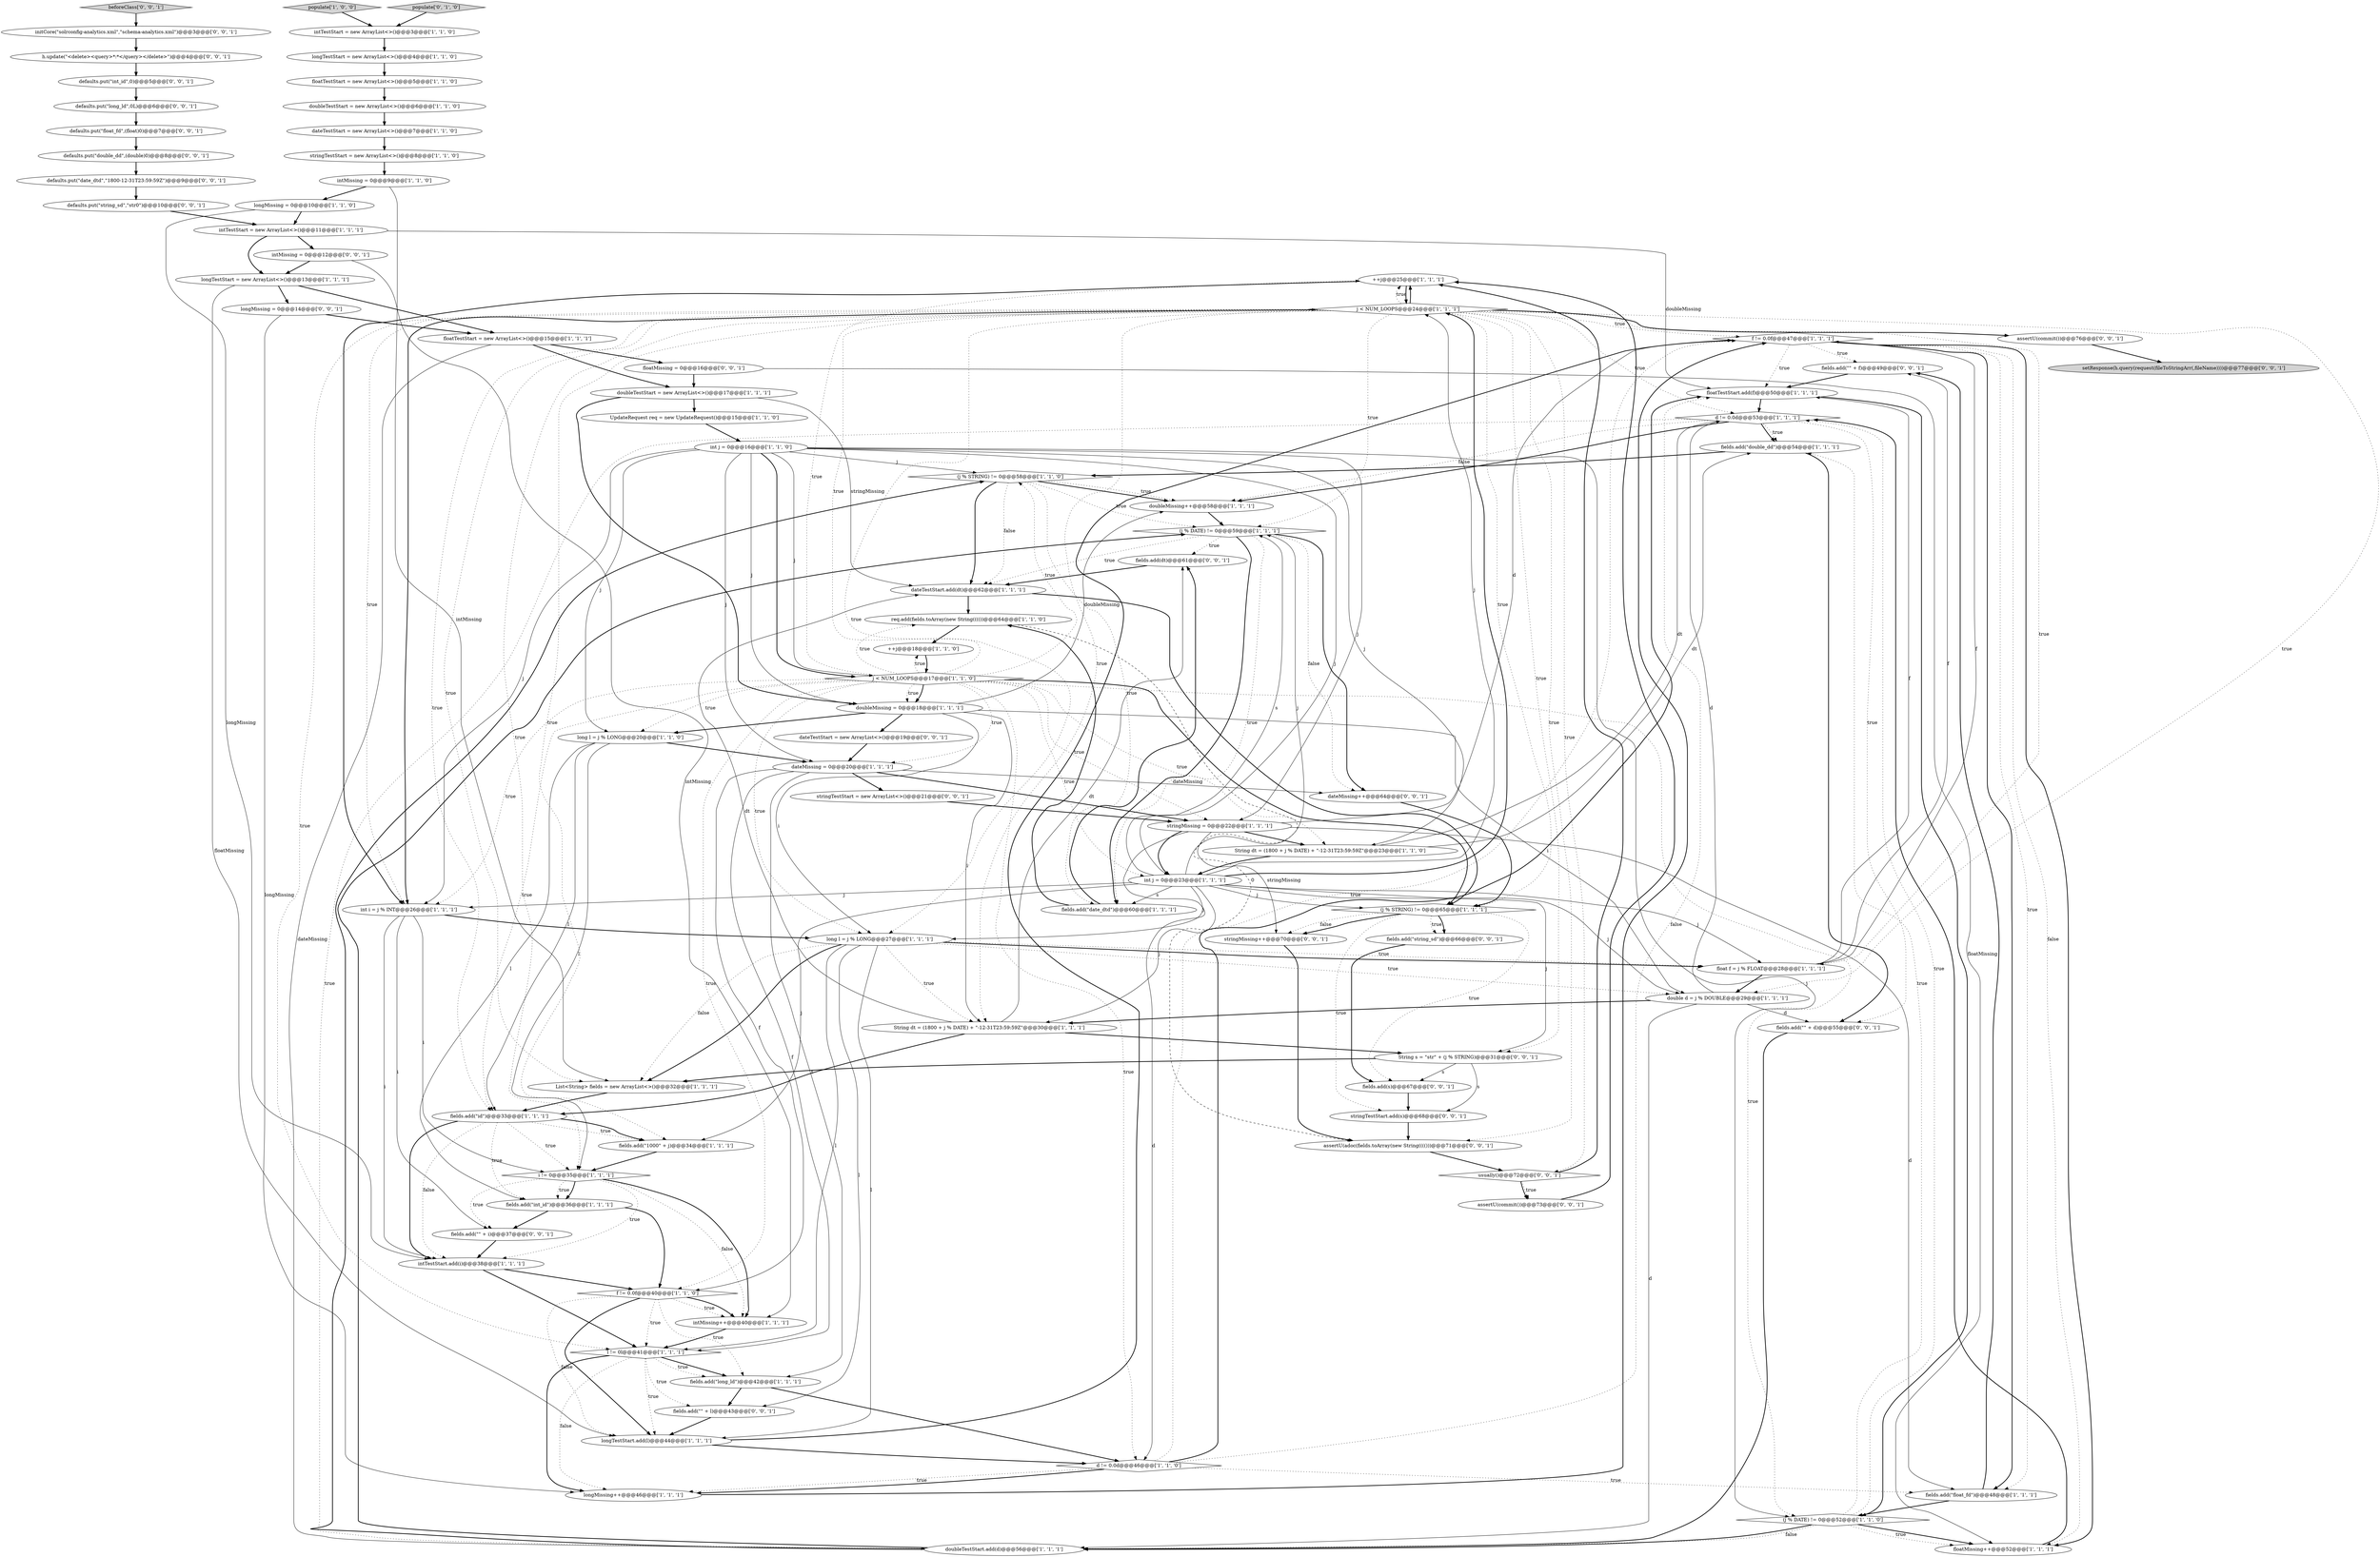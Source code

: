 digraph {
46 [style = filled, label = "++j@@@25@@@['1', '1', '1']", fillcolor = white, shape = ellipse image = "AAA0AAABBB1BBB"];
63 [style = filled, label = "stringMissing++@@@70@@@['0', '0', '1']", fillcolor = white, shape = ellipse image = "AAA0AAABBB3BBB"];
5 [style = filled, label = "longTestStart = new ArrayList<>()@@@13@@@['1', '1', '1']", fillcolor = white, shape = ellipse image = "AAA0AAABBB1BBB"];
29 [style = filled, label = "intMissing++@@@40@@@['1', '1', '1']", fillcolor = white, shape = ellipse image = "AAA0AAABBB1BBB"];
1 [style = filled, label = "j < NUM_LOOPS@@@24@@@['1', '1', '1']", fillcolor = white, shape = diamond image = "AAA0AAABBB1BBB"];
10 [style = filled, label = "String dt = (1800 + j % DATE) + \"-12-31T23:59:59Z\"@@@30@@@['1', '1', '1']", fillcolor = white, shape = ellipse image = "AAA0AAABBB1BBB"];
50 [style = filled, label = "float f = j % FLOAT@@@28@@@['1', '1', '1']", fillcolor = white, shape = ellipse image = "AAA0AAABBB1BBB"];
11 [style = filled, label = "d != 0.0d@@@53@@@['1', '1', '1']", fillcolor = white, shape = diamond image = "AAA0AAABBB1BBB"];
35 [style = filled, label = "d != 0.0d@@@46@@@['1', '1', '0']", fillcolor = white, shape = diamond image = "AAA0AAABBB1BBB"];
58 [style = filled, label = "populate['0', '1', '0']", fillcolor = lightgray, shape = diamond image = "AAA0AAABBB2BBB"];
64 [style = filled, label = "beforeClass['0', '0', '1']", fillcolor = lightgray, shape = diamond image = "AAA0AAABBB3BBB"];
42 [style = filled, label = "long l = j % LONG@@@20@@@['1', '1', '0']", fillcolor = white, shape = ellipse image = "AAA0AAABBB1BBB"];
34 [style = filled, label = "++j@@@18@@@['1', '1', '0']", fillcolor = white, shape = ellipse image = "AAA0AAABBB1BBB"];
70 [style = filled, label = "h.update(\"<delete><query>*:*</query></delete>\")@@@4@@@['0', '0', '1']", fillcolor = white, shape = ellipse image = "AAA0AAABBB3BBB"];
83 [style = filled, label = "fields.add(s)@@@67@@@['0', '0', '1']", fillcolor = white, shape = ellipse image = "AAA0AAABBB3BBB"];
7 [style = filled, label = "(j % STRING) != 0@@@58@@@['1', '1', '0']", fillcolor = white, shape = diamond image = "AAA0AAABBB1BBB"];
76 [style = filled, label = "String s = \"str\" + (j % STRING)@@@31@@@['0', '0', '1']", fillcolor = white, shape = ellipse image = "AAA0AAABBB3BBB"];
39 [style = filled, label = "floatTestStart = new ArrayList<>()@@@15@@@['1', '1', '1']", fillcolor = white, shape = ellipse image = "AAA0AAABBB1BBB"];
36 [style = filled, label = "intTestStart = new ArrayList<>()@@@3@@@['1', '1', '0']", fillcolor = white, shape = ellipse image = "AAA0AAABBB1BBB"];
51 [style = filled, label = "doubleMissing = 0@@@18@@@['1', '1', '1']", fillcolor = white, shape = ellipse image = "AAA0AAABBB1BBB"];
4 [style = filled, label = "(j % DATE) != 0@@@52@@@['1', '1', '0']", fillcolor = white, shape = diamond image = "AAA0AAABBB1BBB"];
3 [style = filled, label = "fields.add(\"double_dd\")@@@54@@@['1', '1', '1']", fillcolor = white, shape = ellipse image = "AAA0AAABBB1BBB"];
67 [style = filled, label = "fields.add(\"\" + l)@@@43@@@['0', '0', '1']", fillcolor = white, shape = ellipse image = "AAA0AAABBB3BBB"];
31 [style = filled, label = "int j = 0@@@23@@@['1', '1', '1']", fillcolor = white, shape = ellipse image = "AAA0AAABBB1BBB"];
38 [style = filled, label = "fields.add(\"long_ld\")@@@42@@@['1', '1', '1']", fillcolor = white, shape = ellipse image = "AAA0AAABBB1BBB"];
71 [style = filled, label = "fields.add(\"\" + d)@@@55@@@['0', '0', '1']", fillcolor = white, shape = ellipse image = "AAA0AAABBB3BBB"];
41 [style = filled, label = "longMissing = 0@@@10@@@['1', '1', '0']", fillcolor = white, shape = ellipse image = "AAA0AAABBB1BBB"];
80 [style = filled, label = "setResponse(h.query(request(fileToStringArr(,fileName))))@@@77@@@['0', '0', '1']", fillcolor = lightgray, shape = ellipse image = "AAA0AAABBB3BBB"];
32 [style = filled, label = "intTestStart.add(i)@@@38@@@['1', '1', '1']", fillcolor = white, shape = ellipse image = "AAA0AAABBB1BBB"];
87 [style = filled, label = "defaults.put(\"string_sd\",\"str0\")@@@10@@@['0', '0', '1']", fillcolor = white, shape = ellipse image = "AAA0AAABBB3BBB"];
60 [style = filled, label = "stringTestStart = new ArrayList<>()@@@21@@@['0', '0', '1']", fillcolor = white, shape = ellipse image = "AAA0AAABBB3BBB"];
22 [style = filled, label = "int j = 0@@@16@@@['1', '1', '0']", fillcolor = white, shape = ellipse image = "AAA0AAABBB1BBB"];
45 [style = filled, label = "doubleTestStart.add(d)@@@56@@@['1', '1', '1']", fillcolor = white, shape = ellipse image = "AAA0AAABBB1BBB"];
61 [style = filled, label = "defaults.put(\"long_ld\",0L)@@@6@@@['0', '0', '1']", fillcolor = white, shape = ellipse image = "AAA0AAABBB3BBB"];
49 [style = filled, label = "l != 0l@@@41@@@['1', '1', '1']", fillcolor = white, shape = diamond image = "AAA0AAABBB1BBB"];
15 [style = filled, label = "stringMissing = 0@@@22@@@['1', '1', '1']", fillcolor = white, shape = ellipse image = "AAA0AAABBB1BBB"];
14 [style = filled, label = "longTestStart = new ArrayList<>()@@@4@@@['1', '1', '0']", fillcolor = white, shape = ellipse image = "AAA0AAABBB1BBB"];
47 [style = filled, label = "fields.add(\"1000\" + j)@@@34@@@['1', '1', '1']", fillcolor = white, shape = ellipse image = "AAA0AAABBB1BBB"];
82 [style = filled, label = "defaults.put(\"double_dd\",(double)0)@@@8@@@['0', '0', '1']", fillcolor = white, shape = ellipse image = "AAA0AAABBB3BBB"];
62 [style = filled, label = "fields.add(\"\" + i)@@@37@@@['0', '0', '1']", fillcolor = white, shape = ellipse image = "AAA0AAABBB3BBB"];
75 [style = filled, label = "usually()@@@72@@@['0', '0', '1']", fillcolor = white, shape = diamond image = "AAA0AAABBB3BBB"];
84 [style = filled, label = "fields.add(\"\" + f)@@@49@@@['0', '0', '1']", fillcolor = white, shape = ellipse image = "AAA0AAABBB3BBB"];
74 [style = filled, label = "longMissing = 0@@@14@@@['0', '0', '1']", fillcolor = white, shape = ellipse image = "AAA0AAABBB3BBB"];
18 [style = filled, label = "dateMissing = 0@@@20@@@['1', '1', '1']", fillcolor = white, shape = ellipse image = "AAA0AAABBB1BBB"];
27 [style = filled, label = "f != 0.0f@@@40@@@['1', '1', '0']", fillcolor = white, shape = diamond image = "AAA0AAABBB1BBB"];
48 [style = filled, label = "(j % STRING) != 0@@@65@@@['1', '1', '1']", fillcolor = white, shape = diamond image = "AAA0AAABBB1BBB"];
24 [style = filled, label = "intMissing = 0@@@9@@@['1', '1', '0']", fillcolor = white, shape = ellipse image = "AAA0AAABBB1BBB"];
85 [style = filled, label = "fields.add(dt)@@@61@@@['0', '0', '1']", fillcolor = white, shape = ellipse image = "AAA0AAABBB3BBB"];
2 [style = filled, label = "dateTestStart = new ArrayList<>()@@@7@@@['1', '1', '0']", fillcolor = white, shape = ellipse image = "AAA0AAABBB1BBB"];
77 [style = filled, label = "assertU(adoc(fields.toArray(new String(((()))@@@71@@@['0', '0', '1']", fillcolor = white, shape = ellipse image = "AAA0AAABBB3BBB"];
25 [style = filled, label = "int i = j % INT@@@26@@@['1', '1', '1']", fillcolor = white, shape = ellipse image = "AAA0AAABBB1BBB"];
8 [style = filled, label = "fields.add(\"id\")@@@33@@@['1', '1', '1']", fillcolor = white, shape = ellipse image = "AAA0AAABBB1BBB"];
43 [style = filled, label = "fields.add(\"float_fd\")@@@48@@@['1', '1', '1']", fillcolor = white, shape = ellipse image = "AAA0AAABBB1BBB"];
86 [style = filled, label = "assertU(commit())@@@73@@@['0', '0', '1']", fillcolor = white, shape = ellipse image = "AAA0AAABBB3BBB"];
40 [style = filled, label = "doubleMissing++@@@58@@@['1', '1', '1']", fillcolor = white, shape = ellipse image = "AAA0AAABBB1BBB"];
78 [style = filled, label = "stringTestStart.add(s)@@@68@@@['0', '0', '1']", fillcolor = white, shape = ellipse image = "AAA0AAABBB3BBB"];
65 [style = filled, label = "initCore(\"solrconfig-analytics.xml\",\"schema-analytics.xml\")@@@3@@@['0', '0', '1']", fillcolor = white, shape = ellipse image = "AAA0AAABBB3BBB"];
37 [style = filled, label = "doubleTestStart = new ArrayList<>()@@@17@@@['1', '1', '1']", fillcolor = white, shape = ellipse image = "AAA0AAABBB1BBB"];
28 [style = filled, label = "List<String> fields = new ArrayList<>()@@@32@@@['1', '1', '1']", fillcolor = white, shape = ellipse image = "AAA0AAABBB1BBB"];
79 [style = filled, label = "defaults.put(\"float_fd\",(float)0)@@@7@@@['0', '0', '1']", fillcolor = white, shape = ellipse image = "AAA0AAABBB3BBB"];
23 [style = filled, label = "UpdateRequest req = new UpdateRequest()@@@15@@@['1', '1', '0']", fillcolor = white, shape = ellipse image = "AAA0AAABBB1BBB"];
68 [style = filled, label = "defaults.put(\"int_id\",0)@@@5@@@['0', '0', '1']", fillcolor = white, shape = ellipse image = "AAA0AAABBB3BBB"];
6 [style = filled, label = "floatTestStart = new ArrayList<>()@@@5@@@['1', '1', '0']", fillcolor = white, shape = ellipse image = "AAA0AAABBB1BBB"];
44 [style = filled, label = "j < NUM_LOOPS@@@17@@@['1', '1', '0']", fillcolor = white, shape = diamond image = "AAA0AAABBB1BBB"];
72 [style = filled, label = "dateTestStart = new ArrayList<>()@@@19@@@['0', '0', '1']", fillcolor = white, shape = ellipse image = "AAA0AAABBB3BBB"];
12 [style = filled, label = "floatTestStart.add(f)@@@50@@@['1', '1', '1']", fillcolor = white, shape = ellipse image = "AAA0AAABBB1BBB"];
57 [style = filled, label = "floatMissing++@@@52@@@['1', '1', '1']", fillcolor = white, shape = ellipse image = "AAA0AAABBB1BBB"];
16 [style = filled, label = "longTestStart.add(l)@@@44@@@['1', '1', '1']", fillcolor = white, shape = ellipse image = "AAA0AAABBB1BBB"];
53 [style = filled, label = "double d = j % DOUBLE@@@29@@@['1', '1', '1']", fillcolor = white, shape = ellipse image = "AAA0AAABBB1BBB"];
69 [style = filled, label = "intMissing = 0@@@12@@@['0', '0', '1']", fillcolor = white, shape = ellipse image = "AAA0AAABBB3BBB"];
0 [style = filled, label = "String dt = (1800 + j % DATE) + \"-12-31T23:59:59Z\"@@@23@@@['1', '1', '0']", fillcolor = white, shape = ellipse image = "AAA0AAABBB1BBB"];
88 [style = filled, label = "defaults.put(\"date_dtd\",\"1800-12-31T23:59:59Z\")@@@9@@@['0', '0', '1']", fillcolor = white, shape = ellipse image = "AAA0AAABBB3BBB"];
19 [style = filled, label = "longMissing++@@@46@@@['1', '1', '1']", fillcolor = white, shape = ellipse image = "AAA0AAABBB1BBB"];
33 [style = filled, label = "intTestStart = new ArrayList<>()@@@11@@@['1', '1', '1']", fillcolor = white, shape = ellipse image = "AAA0AAABBB1BBB"];
9 [style = filled, label = "fields.add(\"date_dtd\")@@@60@@@['1', '1', '1']", fillcolor = white, shape = ellipse image = "AAA0AAABBB1BBB"];
81 [style = filled, label = "floatMissing = 0@@@16@@@['0', '0', '1']", fillcolor = white, shape = ellipse image = "AAA0AAABBB3BBB"];
26 [style = filled, label = "doubleTestStart = new ArrayList<>()@@@6@@@['1', '1', '0']", fillcolor = white, shape = ellipse image = "AAA0AAABBB1BBB"];
55 [style = filled, label = "req.add(fields.toArray(new String(((())@@@64@@@['1', '1', '0']", fillcolor = white, shape = ellipse image = "AAA0AAABBB1BBB"];
54 [style = filled, label = "(j % DATE) != 0@@@59@@@['1', '1', '1']", fillcolor = white, shape = diamond image = "AAA0AAABBB1BBB"];
21 [style = filled, label = "stringTestStart = new ArrayList<>()@@@8@@@['1', '1', '0']", fillcolor = white, shape = ellipse image = "AAA0AAABBB1BBB"];
59 [style = filled, label = "dateMissing++@@@64@@@['0', '0', '1']", fillcolor = white, shape = ellipse image = "AAA0AAABBB3BBB"];
73 [style = filled, label = "fields.add(\"string_sd\")@@@66@@@['0', '0', '1']", fillcolor = white, shape = ellipse image = "AAA0AAABBB3BBB"];
20 [style = filled, label = "long l = j % LONG@@@27@@@['1', '1', '1']", fillcolor = white, shape = ellipse image = "AAA0AAABBB1BBB"];
56 [style = filled, label = "i != 0@@@35@@@['1', '1', '1']", fillcolor = white, shape = diamond image = "AAA0AAABBB1BBB"];
17 [style = filled, label = "populate['1', '0', '0']", fillcolor = lightgray, shape = diamond image = "AAA0AAABBB1BBB"];
66 [style = filled, label = "assertU(commit())@@@76@@@['0', '0', '1']", fillcolor = white, shape = ellipse image = "AAA0AAABBB3BBB"];
13 [style = filled, label = "dateTestStart.add(dt)@@@62@@@['1', '1', '1']", fillcolor = white, shape = ellipse image = "AAA0AAABBB1BBB"];
30 [style = filled, label = "fields.add(\"int_id\")@@@36@@@['1', '1', '1']", fillcolor = white, shape = ellipse image = "AAA0AAABBB1BBB"];
52 [style = filled, label = "f != 0.0f@@@47@@@['1', '1', '1']", fillcolor = white, shape = diamond image = "AAA0AAABBB1BBB"];
23->22 [style = bold, label=""];
51->40 [style = solid, label="doubleMissing"];
43->4 [style = bold, label=""];
42->18 [style = bold, label=""];
37->51 [style = bold, label=""];
27->16 [style = dotted, label="false"];
22->18 [style = solid, label="j"];
42->30 [style = solid, label="l"];
1->11 [style = dotted, label="true"];
26->2 [style = bold, label=""];
48->78 [style = dotted, label="true"];
48->83 [style = dotted, label="true"];
31->10 [style = solid, label="j"];
52->57 [style = bold, label=""];
1->52 [style = dotted, label="true"];
35->19 [style = dotted, label="true"];
44->48 [style = bold, label=""];
16->52 [style = bold, label=""];
71->45 [style = bold, label=""];
73->83 [style = bold, label=""];
25->56 [style = solid, label="i"];
8->47 [style = dotted, label="true"];
3->7 [style = bold, label=""];
4->45 [style = bold, label=""];
75->86 [style = bold, label=""];
31->1 [style = solid, label="j"];
50->84 [style = solid, label="f"];
60->15 [style = bold, label=""];
51->53 [style = solid, label="i"];
1->75 [style = dotted, label="true"];
18->59 [style = solid, label="dateMissing"];
54->9 [style = dotted, label="true"];
30->27 [style = bold, label=""];
7->13 [style = bold, label=""];
75->86 [style = dotted, label="true"];
20->10 [style = dotted, label="true"];
20->49 [style = solid, label="l"];
15->0 [style = bold, label=""];
50->53 [style = bold, label=""];
22->31 [style = solid, label="j"];
20->53 [style = dotted, label="true"];
7->40 [style = bold, label=""];
22->25 [style = solid, label="j"];
72->18 [style = bold, label=""];
39->45 [style = solid, label="dateMissing"];
44->18 [style = dotted, label="true"];
44->25 [style = dotted, label="true"];
67->16 [style = bold, label=""];
42->56 [style = solid, label="l"];
1->20 [style = dotted, label="true"];
38->35 [style = bold, label=""];
44->0 [style = dotted, label="true"];
55->77 [style = dashed, label="0"];
64->65 [style = bold, label=""];
1->28 [style = dotted, label="true"];
52->43 [style = bold, label=""];
84->12 [style = bold, label=""];
1->48 [style = dotted, label="true"];
44->20 [style = dotted, label="true"];
68->61 [style = bold, label=""];
39->37 [style = bold, label=""];
16->35 [style = bold, label=""];
76->28 [style = bold, label=""];
18->27 [style = solid, label="f"];
10->85 [style = solid, label="dt"];
22->44 [style = solid, label="j"];
9->55 [style = bold, label=""];
22->4 [style = solid, label="j"];
46->25 [style = bold, label=""];
44->42 [style = dotted, label="true"];
31->9 [style = solid, label="s"];
8->47 [style = bold, label=""];
1->56 [style = dotted, label="true"];
13->48 [style = bold, label=""];
27->29 [style = dotted, label="true"];
11->45 [style = dotted, label="true"];
43->84 [style = bold, label=""];
27->38 [style = dotted, label="true"];
56->62 [style = dotted, label="true"];
7->13 [style = dotted, label="false"];
8->32 [style = bold, label=""];
31->53 [style = solid, label="j"];
53->11 [style = solid, label="d"];
1->25 [style = dotted, label="true"];
51->42 [style = bold, label=""];
1->66 [style = bold, label=""];
15->31 [style = bold, label=""];
28->8 [style = bold, label=""];
1->54 [style = dotted, label="true"];
44->55 [style = dotted, label="true"];
77->75 [style = bold, label=""];
63->77 [style = bold, label=""];
1->25 [style = bold, label=""];
4->57 [style = bold, label=""];
20->67 [style = solid, label="l"];
10->13 [style = solid, label="dt"];
47->56 [style = bold, label=""];
49->16 [style = dotted, label="true"];
52->43 [style = dotted, label="true"];
4->57 [style = dotted, label="true"];
1->76 [style = dotted, label="true"];
31->47 [style = solid, label="j"];
36->14 [style = bold, label=""];
34->44 [style = bold, label=""];
82->88 [style = bold, label=""];
11->40 [style = dotted, label="false"];
46->1 [style = bold, label=""];
1->77 [style = dotted, label="true"];
85->13 [style = bold, label=""];
51->10 [style = solid, label="i"];
69->5 [style = bold, label=""];
31->25 [style = solid, label="j"];
31->54 [style = solid, label="s"];
33->69 [style = bold, label=""];
44->51 [style = bold, label=""];
5->39 [style = bold, label=""];
2->21 [style = bold, label=""];
56->29 [style = dotted, label="false"];
53->71 [style = solid, label="d"];
7->54 [style = dotted, label="true"];
44->15 [style = dotted, label="true"];
22->42 [style = solid, label="j"];
18->15 [style = bold, label=""];
48->73 [style = dotted, label="true"];
33->5 [style = bold, label=""];
11->3 [style = bold, label=""];
1->49 [style = dotted, label="true"];
11->3 [style = dotted, label="true"];
0->11 [style = solid, label="dt"];
22->0 [style = solid, label="j"];
54->85 [style = dotted, label="true"];
44->7 [style = dotted, label="true"];
49->38 [style = bold, label=""];
4->3 [style = dotted, label="true"];
41->33 [style = bold, label=""];
5->16 [style = solid, label="floatMissing"];
6->26 [style = bold, label=""];
22->44 [style = bold, label=""];
11->40 [style = bold, label=""];
22->15 [style = solid, label="j"];
20->28 [style = dotted, label="false"];
52->84 [style = dotted, label="true"];
12->4 [style = bold, label=""];
0->3 [style = solid, label="dt"];
11->71 [style = dotted, label="true"];
56->32 [style = dotted, label="true"];
10->8 [style = bold, label=""];
4->11 [style = dotted, label="true"];
32->27 [style = bold, label=""];
54->59 [style = bold, label=""];
35->52 [style = dotted, label="true"];
86->46 [style = bold, label=""];
81->57 [style = solid, label="floatMissing"];
9->85 [style = bold, label=""];
3->71 [style = bold, label=""];
31->54 [style = solid, label="j"];
62->32 [style = bold, label=""];
15->35 [style = solid, label="d"];
31->76 [style = solid, label="j"];
33->12 [style = solid, label="doubleMissing"];
1->50 [style = dotted, label="true"];
50->52 [style = solid, label="f"];
45->54 [style = bold, label=""];
17->36 [style = bold, label=""];
49->19 [style = bold, label=""];
31->48 [style = solid, label="j"];
13->55 [style = bold, label=""];
44->31 [style = dotted, label="true"];
35->12 [style = dotted, label="false"];
30->62 [style = bold, label=""];
18->60 [style = bold, label=""];
19->52 [style = bold, label=""];
37->13 [style = solid, label="stringMissing"];
44->27 [style = dotted, label="true"];
1->46 [style = dotted, label="true"];
18->38 [style = solid, label="f"];
27->49 [style = dotted, label="true"];
69->29 [style = solid, label="intMissing"];
76->83 [style = solid, label="s"];
48->63 [style = bold, label=""];
22->7 [style = solid, label="j"];
29->49 [style = bold, label=""];
39->81 [style = bold, label=""];
76->78 [style = solid, label="s"];
66->80 [style = bold, label=""];
20->16 [style = solid, label="l"];
52->57 [style = dotted, label="false"];
56->30 [style = bold, label=""];
87->33 [style = bold, label=""];
53->10 [style = bold, label=""];
48->73 [style = bold, label=""];
15->52 [style = solid, label="d"];
50->12 [style = solid, label="f"];
35->43 [style = dotted, label="true"];
81->37 [style = bold, label=""];
44->46 [style = dotted, label="true"];
8->32 [style = dotted, label="false"];
1->53 [style = dotted, label="true"];
1->10 [style = dotted, label="true"];
1->47 [style = dotted, label="true"];
5->74 [style = bold, label=""];
40->54 [style = bold, label=""];
20->50 [style = dotted, label="true"];
52->12 [style = dotted, label="true"];
10->76 [style = bold, label=""];
20->50 [style = bold, label=""];
1->8 [style = dotted, label="true"];
79->82 [style = bold, label=""];
31->1 [style = bold, label=""];
54->13 [style = dotted, label="true"];
44->8 [style = dotted, label="true"];
41->32 [style = solid, label="longMissing"];
70->68 [style = bold, label=""];
1->46 [style = bold, label=""];
49->38 [style = dotted, label="true"];
8->30 [style = dotted, label="true"];
54->59 [style = dotted, label="false"];
44->35 [style = dotted, label="true"];
25->20 [style = bold, label=""];
15->63 [style = solid, label="stringMissing"];
44->4 [style = dotted, label="true"];
22->51 [style = solid, label="j"];
48->63 [style = dotted, label="false"];
8->56 [style = dotted, label="true"];
78->77 [style = bold, label=""];
15->43 [style = solid, label="d"];
56->29 [style = bold, label=""];
57->11 [style = bold, label=""];
53->45 [style = solid, label="d"];
21->24 [style = bold, label=""];
7->9 [style = dotted, label="true"];
75->46 [style = bold, label=""];
24->28 [style = solid, label="intMissing"];
51->20 [style = solid, label="i"];
59->48 [style = bold, label=""];
61->79 [style = bold, label=""];
27->16 [style = bold, label=""];
0->31 [style = bold, label=""];
27->29 [style = bold, label=""];
25->62 [style = solid, label="i"];
31->20 [style = solid, label="j"];
54->9 [style = bold, label=""];
24->41 [style = bold, label=""];
74->39 [style = bold, label=""];
83->78 [style = bold, label=""];
44->1 [style = dotted, label="true"];
88->87 [style = bold, label=""];
32->49 [style = bold, label=""];
56->30 [style = dotted, label="true"];
44->34 [style = dotted, label="true"];
45->7 [style = bold, label=""];
31->50 [style = solid, label="j"];
14->6 [style = bold, label=""];
20->28 [style = bold, label=""];
58->36 [style = bold, label=""];
4->45 [style = dotted, label="false"];
12->11 [style = bold, label=""];
42->8 [style = solid, label="l"];
38->67 [style = bold, label=""];
7->40 [style = dotted, label="true"];
35->12 [style = bold, label=""];
37->23 [style = bold, label=""];
35->19 [style = bold, label=""];
25->32 [style = solid, label="i"];
18->49 [style = solid, label="f"];
74->19 [style = solid, label="longMissing"];
49->19 [style = dotted, label="false"];
44->51 [style = dotted, label="true"];
55->34 [style = bold, label=""];
51->72 [style = bold, label=""];
49->67 [style = dotted, label="true"];
65->70 [style = bold, label=""];
}
